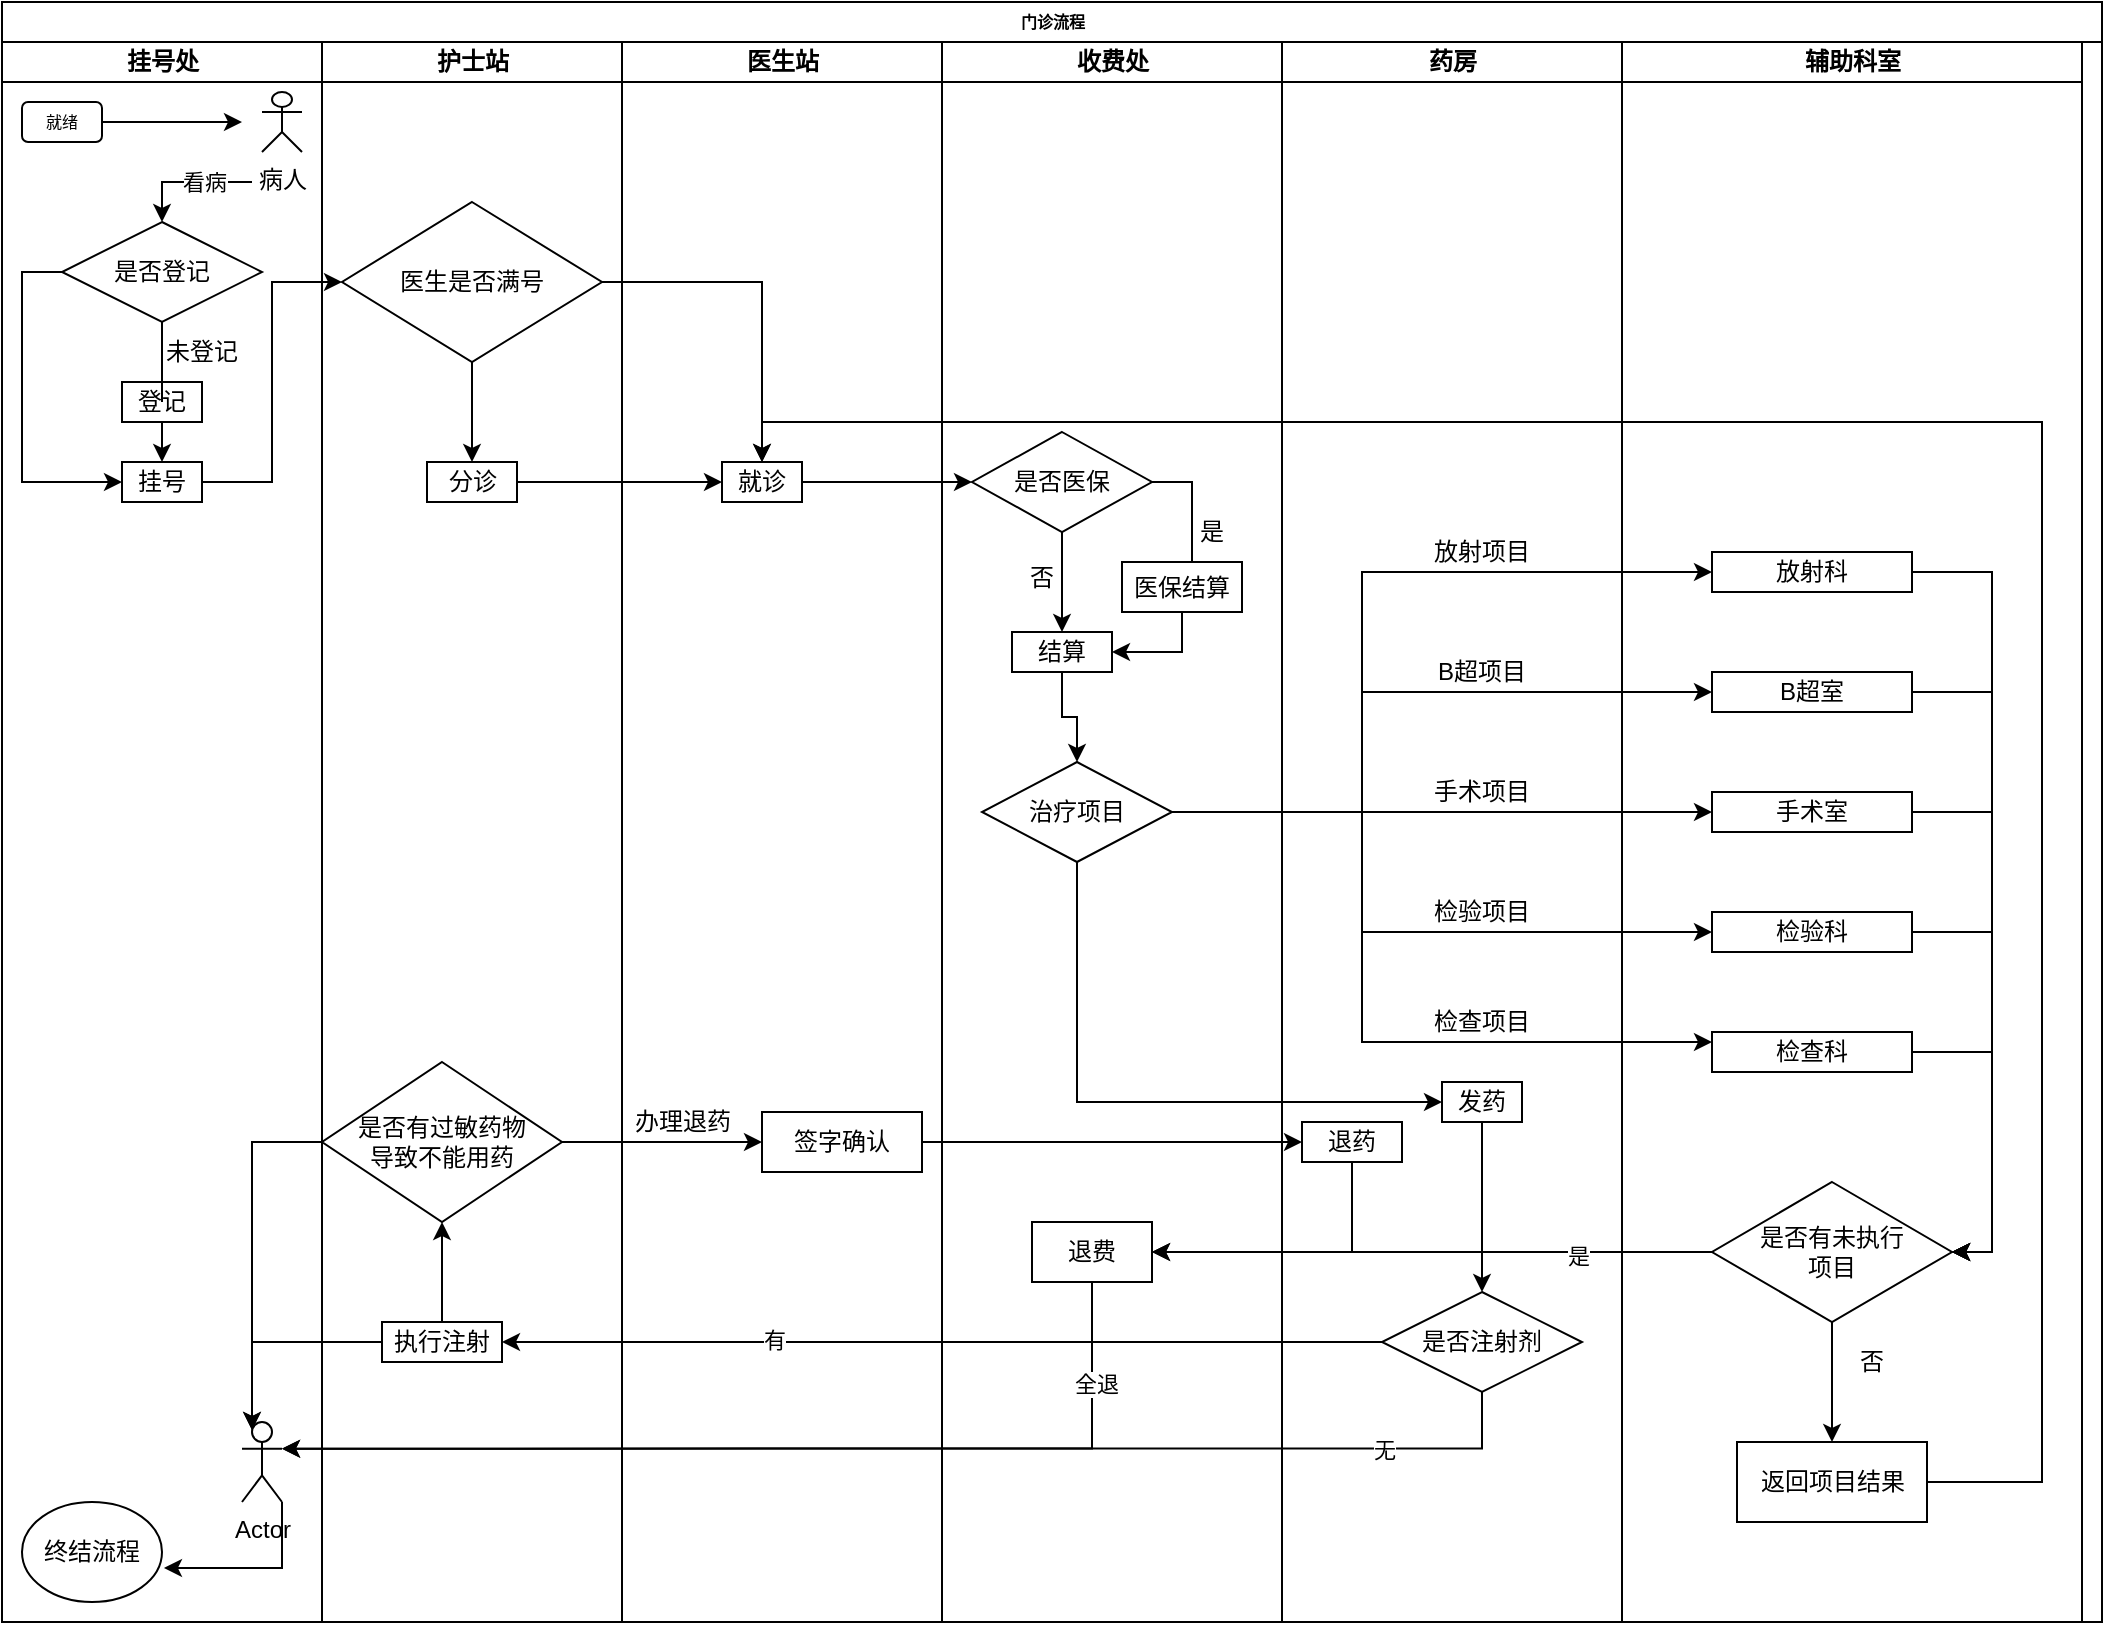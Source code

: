 <mxfile version="16.4.11" type="github">
  <diagram name="门诊流程" id="74e2e168-ea6b-b213-b513-2b3c1d86103e">
    <mxGraphModel dx="1102" dy="693" grid="1" gridSize="10" guides="1" tooltips="1" connect="1" arrows="0" fold="1" page="1" pageScale="1" pageWidth="1100" pageHeight="850" background="none" math="0" shadow="0">
      <root>
        <mxCell id="0" />
        <mxCell id="1" parent="0" />
        <mxCell id="77e6c97f196da883-1" value="门诊流程" style="swimlane;html=1;childLayout=stackLayout;startSize=20;rounded=0;shadow=0;labelBackgroundColor=none;strokeWidth=1;fontFamily=Verdana;fontSize=8;align=center;" parent="1" vertex="1">
          <mxGeometry x="20" y="40" width="1050" height="810" as="geometry" />
        </mxCell>
        <mxCell id="77e6c97f196da883-2" value="挂号处" style="swimlane;html=1;startSize=20;" parent="77e6c97f196da883-1" vertex="1">
          <mxGeometry y="20" width="160" height="790" as="geometry" />
        </mxCell>
        <mxCell id="77e6c97f196da883-8" value="就绪" style="rounded=1;whiteSpace=wrap;html=1;shadow=0;labelBackgroundColor=none;strokeWidth=1;fontFamily=Verdana;fontSize=8;align=center;" parent="77e6c97f196da883-2" vertex="1">
          <mxGeometry x="10" y="30" width="40" height="20" as="geometry" />
        </mxCell>
        <mxCell id="UglWNj6WMgh7vFzN11DF-1" value="病人&lt;br&gt;" style="shape=umlActor;verticalLabelPosition=bottom;verticalAlign=top;html=1;outlineConnect=0;" parent="77e6c97f196da883-2" vertex="1">
          <mxGeometry x="130" y="25" width="20" height="30" as="geometry" />
        </mxCell>
        <mxCell id="UglWNj6WMgh7vFzN11DF-4" value="" style="endArrow=classic;html=1;rounded=0;exitX=1;exitY=0.5;exitDx=0;exitDy=0;" parent="77e6c97f196da883-2" source="77e6c97f196da883-8" edge="1">
          <mxGeometry width="50" height="50" relative="1" as="geometry">
            <mxPoint x="55" y="40" as="sourcePoint" />
            <mxPoint x="120" y="40" as="targetPoint" />
          </mxGeometry>
        </mxCell>
        <mxCell id="UglWNj6WMgh7vFzN11DF-18" style="edgeStyle=orthogonalEdgeStyle;rounded=0;orthogonalLoop=1;jettySize=auto;html=1;exitX=0.5;exitY=1;exitDx=0;exitDy=0;entryX=0.5;entryY=0;entryDx=0;entryDy=0;startArrow=none;" parent="77e6c97f196da883-2" target="UglWNj6WMgh7vFzN11DF-15" edge="1">
          <mxGeometry relative="1" as="geometry">
            <mxPoint x="80" y="175" as="sourcePoint" />
          </mxGeometry>
        </mxCell>
        <mxCell id="UglWNj6WMgh7vFzN11DF-25" style="edgeStyle=orthogonalEdgeStyle;rounded=0;orthogonalLoop=1;jettySize=auto;html=1;exitX=0;exitY=0.5;exitDx=0;exitDy=0;entryX=0;entryY=0.5;entryDx=0;entryDy=0;" parent="77e6c97f196da883-2" source="UglWNj6WMgh7vFzN11DF-11" target="UglWNj6WMgh7vFzN11DF-23" edge="1">
          <mxGeometry relative="1" as="geometry" />
        </mxCell>
        <mxCell id="UglWNj6WMgh7vFzN11DF-11" value="是否登记" style="rhombus;whiteSpace=wrap;html=1;" parent="77e6c97f196da883-2" vertex="1">
          <mxGeometry x="30" y="90" width="100" height="50" as="geometry" />
        </mxCell>
        <mxCell id="UglWNj6WMgh7vFzN11DF-13" value="" style="endArrow=classic;html=1;rounded=0;entryX=0.5;entryY=0;entryDx=0;entryDy=0;" parent="77e6c97f196da883-2" target="UglWNj6WMgh7vFzN11DF-11" edge="1">
          <mxGeometry relative="1" as="geometry">
            <mxPoint x="125" y="70" as="sourcePoint" />
            <mxPoint x="60" y="90" as="targetPoint" />
            <Array as="points">
              <mxPoint x="80" y="70" />
            </Array>
          </mxGeometry>
        </mxCell>
        <mxCell id="UglWNj6WMgh7vFzN11DF-14" value="看病" style="edgeLabel;resizable=0;html=1;align=center;verticalAlign=middle;" parent="UglWNj6WMgh7vFzN11DF-13" connectable="0" vertex="1">
          <mxGeometry relative="1" as="geometry">
            <mxPoint x="8" as="offset" />
          </mxGeometry>
        </mxCell>
        <mxCell id="UglWNj6WMgh7vFzN11DF-24" style="edgeStyle=orthogonalEdgeStyle;rounded=0;orthogonalLoop=1;jettySize=auto;html=1;exitX=0.5;exitY=1;exitDx=0;exitDy=0;entryX=0.5;entryY=0;entryDx=0;entryDy=0;" parent="77e6c97f196da883-2" source="UglWNj6WMgh7vFzN11DF-15" target="UglWNj6WMgh7vFzN11DF-23" edge="1">
          <mxGeometry relative="1" as="geometry" />
        </mxCell>
        <mxCell id="UglWNj6WMgh7vFzN11DF-15" value="登记" style="rounded=0;whiteSpace=wrap;html=1;" parent="77e6c97f196da883-2" vertex="1">
          <mxGeometry x="60" y="170" width="40" height="20" as="geometry" />
        </mxCell>
        <mxCell id="UglWNj6WMgh7vFzN11DF-20" value="" style="edgeStyle=orthogonalEdgeStyle;rounded=0;orthogonalLoop=1;jettySize=auto;html=1;exitX=0.5;exitY=1;exitDx=0;exitDy=0;endArrow=none;" parent="77e6c97f196da883-2" source="UglWNj6WMgh7vFzN11DF-11" edge="1">
          <mxGeometry relative="1" as="geometry">
            <mxPoint x="150" y="210" as="sourcePoint" />
            <mxPoint x="80" y="180" as="targetPoint" />
          </mxGeometry>
        </mxCell>
        <mxCell id="UglWNj6WMgh7vFzN11DF-21" value="未登记" style="text;html=1;strokeColor=none;fillColor=none;align=center;verticalAlign=middle;whiteSpace=wrap;rounded=0;" parent="77e6c97f196da883-2" vertex="1">
          <mxGeometry x="70" y="150" width="60" height="10" as="geometry" />
        </mxCell>
        <mxCell id="UglWNj6WMgh7vFzN11DF-23" value="挂号" style="rounded=0;whiteSpace=wrap;html=1;" parent="77e6c97f196da883-2" vertex="1">
          <mxGeometry x="60" y="210" width="40" height="20" as="geometry" />
        </mxCell>
        <mxCell id="g6Ao_kR4iJN2bcO8BJTg-80" style="edgeStyle=orthogonalEdgeStyle;rounded=0;orthogonalLoop=1;jettySize=auto;html=1;exitX=1;exitY=1;exitDx=0;exitDy=0;exitPerimeter=0;entryX=1.014;entryY=0.66;entryDx=0;entryDy=0;entryPerimeter=0;" edge="1" parent="77e6c97f196da883-2" source="g6Ao_kR4iJN2bcO8BJTg-77" target="g6Ao_kR4iJN2bcO8BJTg-78">
          <mxGeometry relative="1" as="geometry" />
        </mxCell>
        <mxCell id="g6Ao_kR4iJN2bcO8BJTg-77" value="Actor" style="shape=umlActor;verticalLabelPosition=bottom;verticalAlign=top;html=1;outlineConnect=0;" vertex="1" parent="77e6c97f196da883-2">
          <mxGeometry x="120" y="690" width="20" height="40" as="geometry" />
        </mxCell>
        <mxCell id="g6Ao_kR4iJN2bcO8BJTg-78" value="终结流程" style="ellipse;whiteSpace=wrap;html=1;" vertex="1" parent="77e6c97f196da883-2">
          <mxGeometry x="10" y="730" width="70" height="50" as="geometry" />
        </mxCell>
        <mxCell id="77e6c97f196da883-3" value="护士站" style="swimlane;html=1;startSize=20;" parent="77e6c97f196da883-1" vertex="1">
          <mxGeometry x="160" y="20" width="150" height="790" as="geometry" />
        </mxCell>
        <mxCell id="g6Ao_kR4iJN2bcO8BJTg-4" style="edgeStyle=orthogonalEdgeStyle;rounded=0;orthogonalLoop=1;jettySize=auto;html=1;exitX=0.5;exitY=1;exitDx=0;exitDy=0;entryX=0.5;entryY=0;entryDx=0;entryDy=0;" edge="1" parent="77e6c97f196da883-3" source="g6Ao_kR4iJN2bcO8BJTg-1" target="g6Ao_kR4iJN2bcO8BJTg-3">
          <mxGeometry relative="1" as="geometry" />
        </mxCell>
        <mxCell id="g6Ao_kR4iJN2bcO8BJTg-1" value="医生是否满号" style="rhombus;whiteSpace=wrap;html=1;" vertex="1" parent="77e6c97f196da883-3">
          <mxGeometry x="10" y="80" width="130" height="80" as="geometry" />
        </mxCell>
        <mxCell id="g6Ao_kR4iJN2bcO8BJTg-3" value="分诊" style="rounded=0;whiteSpace=wrap;html=1;" vertex="1" parent="77e6c97f196da883-3">
          <mxGeometry x="52.5" y="210" width="45" height="20" as="geometry" />
        </mxCell>
        <mxCell id="g6Ao_kR4iJN2bcO8BJTg-71" value="是否有过敏药物&lt;br&gt;导致不能用药" style="rhombus;whiteSpace=wrap;html=1;" vertex="1" parent="77e6c97f196da883-3">
          <mxGeometry y="510" width="120" height="80" as="geometry" />
        </mxCell>
        <mxCell id="g6Ao_kR4iJN2bcO8BJTg-76" style="edgeStyle=orthogonalEdgeStyle;rounded=0;orthogonalLoop=1;jettySize=auto;html=1;exitX=0.5;exitY=0;exitDx=0;exitDy=0;entryX=0.5;entryY=1;entryDx=0;entryDy=0;" edge="1" parent="77e6c97f196da883-3" source="g6Ao_kR4iJN2bcO8BJTg-74" target="g6Ao_kR4iJN2bcO8BJTg-71">
          <mxGeometry relative="1" as="geometry" />
        </mxCell>
        <mxCell id="g6Ao_kR4iJN2bcO8BJTg-74" value="执行注射" style="whiteSpace=wrap;html=1;" vertex="1" parent="77e6c97f196da883-3">
          <mxGeometry x="30" y="640" width="60" height="20" as="geometry" />
        </mxCell>
        <mxCell id="77e6c97f196da883-4" value="医生站" style="swimlane;html=1;startSize=20;" parent="77e6c97f196da883-1" vertex="1">
          <mxGeometry x="310" y="20" width="160" height="790" as="geometry" />
        </mxCell>
        <mxCell id="g6Ao_kR4iJN2bcO8BJTg-5" value="就诊" style="rounded=0;whiteSpace=wrap;html=1;" vertex="1" parent="77e6c97f196da883-4">
          <mxGeometry x="50" y="210" width="40" height="20" as="geometry" />
        </mxCell>
        <mxCell id="g6Ao_kR4iJN2bcO8BJTg-69" value="签字确认" style="whiteSpace=wrap;html=1;" vertex="1" parent="77e6c97f196da883-4">
          <mxGeometry x="70" y="535" width="80" height="30" as="geometry" />
        </mxCell>
        <mxCell id="g6Ao_kR4iJN2bcO8BJTg-73" value="办理退药" style="text;html=1;align=center;verticalAlign=middle;resizable=0;points=[];autosize=1;strokeColor=none;fillColor=none;" vertex="1" parent="77e6c97f196da883-4">
          <mxGeometry y="530" width="60" height="20" as="geometry" />
        </mxCell>
        <mxCell id="77e6c97f196da883-5" value="收费处" style="swimlane;html=1;startSize=20;" parent="77e6c97f196da883-1" vertex="1">
          <mxGeometry x="470" y="20" width="170" height="790" as="geometry" />
        </mxCell>
        <mxCell id="g6Ao_kR4iJN2bcO8BJTg-12" style="edgeStyle=orthogonalEdgeStyle;rounded=0;orthogonalLoop=1;jettySize=auto;html=1;exitX=1;exitY=0.5;exitDx=0;exitDy=0;" edge="1" parent="77e6c97f196da883-5" source="g6Ao_kR4iJN2bcO8BJTg-8" target="g6Ao_kR4iJN2bcO8BJTg-10">
          <mxGeometry relative="1" as="geometry" />
        </mxCell>
        <mxCell id="g6Ao_kR4iJN2bcO8BJTg-16" style="edgeStyle=orthogonalEdgeStyle;rounded=0;orthogonalLoop=1;jettySize=auto;html=1;exitX=0.5;exitY=1;exitDx=0;exitDy=0;entryX=0.5;entryY=0;entryDx=0;entryDy=0;" edge="1" parent="77e6c97f196da883-5" source="g6Ao_kR4iJN2bcO8BJTg-8" target="g6Ao_kR4iJN2bcO8BJTg-11">
          <mxGeometry relative="1" as="geometry" />
        </mxCell>
        <mxCell id="g6Ao_kR4iJN2bcO8BJTg-8" value="是否医保" style="rhombus;whiteSpace=wrap;html=1;" vertex="1" parent="77e6c97f196da883-5">
          <mxGeometry x="15" y="195" width="90" height="50" as="geometry" />
        </mxCell>
        <mxCell id="g6Ao_kR4iJN2bcO8BJTg-13" style="edgeStyle=orthogonalEdgeStyle;rounded=0;orthogonalLoop=1;jettySize=auto;html=1;exitX=0.5;exitY=1;exitDx=0;exitDy=0;entryX=1;entryY=0.5;entryDx=0;entryDy=0;" edge="1" parent="77e6c97f196da883-5" source="g6Ao_kR4iJN2bcO8BJTg-10" target="g6Ao_kR4iJN2bcO8BJTg-11">
          <mxGeometry relative="1" as="geometry" />
        </mxCell>
        <mxCell id="g6Ao_kR4iJN2bcO8BJTg-10" value="医保结算" style="rounded=0;whiteSpace=wrap;html=1;" vertex="1" parent="77e6c97f196da883-5">
          <mxGeometry x="90" y="260" width="60" height="25" as="geometry" />
        </mxCell>
        <mxCell id="g6Ao_kR4iJN2bcO8BJTg-23" style="edgeStyle=orthogonalEdgeStyle;rounded=0;orthogonalLoop=1;jettySize=auto;html=1;exitX=0.5;exitY=1;exitDx=0;exitDy=0;entryX=0.5;entryY=0;entryDx=0;entryDy=0;" edge="1" parent="77e6c97f196da883-5" source="g6Ao_kR4iJN2bcO8BJTg-11" target="g6Ao_kR4iJN2bcO8BJTg-22">
          <mxGeometry relative="1" as="geometry" />
        </mxCell>
        <mxCell id="g6Ao_kR4iJN2bcO8BJTg-11" value="结算" style="whiteSpace=wrap;html=1;" vertex="1" parent="77e6c97f196da883-5">
          <mxGeometry x="35" y="295" width="50" height="20" as="geometry" />
        </mxCell>
        <mxCell id="g6Ao_kR4iJN2bcO8BJTg-17" value="是" style="text;html=1;strokeColor=none;fillColor=none;align=center;verticalAlign=middle;whiteSpace=wrap;rounded=0;" vertex="1" parent="77e6c97f196da883-5">
          <mxGeometry x="105" y="230" width="60" height="30" as="geometry" />
        </mxCell>
        <mxCell id="g6Ao_kR4iJN2bcO8BJTg-21" value="否" style="text;html=1;strokeColor=none;fillColor=none;align=center;verticalAlign=middle;whiteSpace=wrap;rounded=0;" vertex="1" parent="77e6c97f196da883-5">
          <mxGeometry x="35" y="260" width="30" height="15" as="geometry" />
        </mxCell>
        <mxCell id="g6Ao_kR4iJN2bcO8BJTg-22" value="治疗项目" style="rhombus;whiteSpace=wrap;html=1;" vertex="1" parent="77e6c97f196da883-5">
          <mxGeometry x="20" y="360" width="95" height="50" as="geometry" />
        </mxCell>
        <mxCell id="g6Ao_kR4iJN2bcO8BJTg-66" value="退费" style="whiteSpace=wrap;html=1;" vertex="1" parent="77e6c97f196da883-5">
          <mxGeometry x="45" y="590" width="60" height="30" as="geometry" />
        </mxCell>
        <mxCell id="77e6c97f196da883-6" value="药房" style="swimlane;html=1;startSize=20;" parent="77e6c97f196da883-1" vertex="1">
          <mxGeometry x="640" y="20" width="170" height="790" as="geometry" />
        </mxCell>
        <mxCell id="g6Ao_kR4iJN2bcO8BJTg-38" value="放射项目" style="text;html=1;strokeColor=none;fillColor=none;align=center;verticalAlign=middle;whiteSpace=wrap;rounded=0;" vertex="1" parent="77e6c97f196da883-6">
          <mxGeometry x="60" y="245" width="80" height="20" as="geometry" />
        </mxCell>
        <mxCell id="g6Ao_kR4iJN2bcO8BJTg-39" value="B超项目" style="text;html=1;strokeColor=none;fillColor=none;align=center;verticalAlign=middle;whiteSpace=wrap;rounded=0;" vertex="1" parent="77e6c97f196da883-6">
          <mxGeometry x="60" y="305" width="80" height="20" as="geometry" />
        </mxCell>
        <mxCell id="g6Ao_kR4iJN2bcO8BJTg-40" value="手术项目" style="text;html=1;strokeColor=none;fillColor=none;align=center;verticalAlign=middle;whiteSpace=wrap;rounded=0;" vertex="1" parent="77e6c97f196da883-6">
          <mxGeometry x="60" y="365" width="80" height="20" as="geometry" />
        </mxCell>
        <mxCell id="g6Ao_kR4iJN2bcO8BJTg-41" value="检验项目" style="text;html=1;strokeColor=none;fillColor=none;align=center;verticalAlign=middle;whiteSpace=wrap;rounded=0;" vertex="1" parent="77e6c97f196da883-6">
          <mxGeometry x="60" y="425" width="80" height="20" as="geometry" />
        </mxCell>
        <mxCell id="g6Ao_kR4iJN2bcO8BJTg-42" value="检查项目" style="text;html=1;strokeColor=none;fillColor=none;align=center;verticalAlign=middle;whiteSpace=wrap;rounded=0;" vertex="1" parent="77e6c97f196da883-6">
          <mxGeometry x="60" y="480" width="80" height="20" as="geometry" />
        </mxCell>
        <mxCell id="g6Ao_kR4iJN2bcO8BJTg-52" style="edgeStyle=orthogonalEdgeStyle;rounded=0;orthogonalLoop=1;jettySize=auto;html=1;exitX=0.5;exitY=1;exitDx=0;exitDy=0;entryX=0.5;entryY=0;entryDx=0;entryDy=0;" edge="1" parent="77e6c97f196da883-6" source="g6Ao_kR4iJN2bcO8BJTg-50" target="g6Ao_kR4iJN2bcO8BJTg-51">
          <mxGeometry relative="1" as="geometry" />
        </mxCell>
        <mxCell id="g6Ao_kR4iJN2bcO8BJTg-50" value="发药" style="whiteSpace=wrap;html=1;" vertex="1" parent="77e6c97f196da883-6">
          <mxGeometry x="80" y="520" width="40" height="20" as="geometry" />
        </mxCell>
        <mxCell id="g6Ao_kR4iJN2bcO8BJTg-51" value="是否注射剂" style="rhombus;whiteSpace=wrap;html=1;" vertex="1" parent="77e6c97f196da883-6">
          <mxGeometry x="50" y="625" width="100" height="50" as="geometry" />
        </mxCell>
        <mxCell id="g6Ao_kR4iJN2bcO8BJTg-64" value="退药" style="whiteSpace=wrap;html=1;" vertex="1" parent="77e6c97f196da883-6">
          <mxGeometry x="10" y="540" width="50" height="20" as="geometry" />
        </mxCell>
        <mxCell id="77e6c97f196da883-7" value="辅助科室" style="swimlane;html=1;startSize=20;" parent="77e6c97f196da883-1" vertex="1">
          <mxGeometry x="810" y="20" width="230" height="790" as="geometry" />
        </mxCell>
        <mxCell id="g6Ao_kR4iJN2bcO8BJTg-57" style="edgeStyle=orthogonalEdgeStyle;rounded=0;orthogonalLoop=1;jettySize=auto;html=1;exitX=1;exitY=0.5;exitDx=0;exitDy=0;entryX=1;entryY=0.5;entryDx=0;entryDy=0;" edge="1" parent="77e6c97f196da883-7" source="g6Ao_kR4iJN2bcO8BJTg-24" target="g6Ao_kR4iJN2bcO8BJTg-54">
          <mxGeometry relative="1" as="geometry" />
        </mxCell>
        <mxCell id="g6Ao_kR4iJN2bcO8BJTg-24" value="B超室" style="whiteSpace=wrap;html=1;" vertex="1" parent="77e6c97f196da883-7">
          <mxGeometry x="45" y="315" width="100" height="20" as="geometry" />
        </mxCell>
        <mxCell id="g6Ao_kR4iJN2bcO8BJTg-59" style="edgeStyle=orthogonalEdgeStyle;rounded=0;orthogonalLoop=1;jettySize=auto;html=1;exitX=1;exitY=0.5;exitDx=0;exitDy=0;entryX=1;entryY=0.5;entryDx=0;entryDy=0;" edge="1" parent="77e6c97f196da883-7" source="g6Ao_kR4iJN2bcO8BJTg-27" target="g6Ao_kR4iJN2bcO8BJTg-54">
          <mxGeometry relative="1" as="geometry" />
        </mxCell>
        <mxCell id="g6Ao_kR4iJN2bcO8BJTg-27" value="手术室" style="whiteSpace=wrap;html=1;" vertex="1" parent="77e6c97f196da883-7">
          <mxGeometry x="45" y="375" width="100" height="20" as="geometry" />
        </mxCell>
        <mxCell id="g6Ao_kR4iJN2bcO8BJTg-60" style="edgeStyle=orthogonalEdgeStyle;rounded=0;orthogonalLoop=1;jettySize=auto;html=1;exitX=1;exitY=0.5;exitDx=0;exitDy=0;entryX=1;entryY=0.5;entryDx=0;entryDy=0;" edge="1" parent="77e6c97f196da883-7" source="g6Ao_kR4iJN2bcO8BJTg-28" target="g6Ao_kR4iJN2bcO8BJTg-54">
          <mxGeometry relative="1" as="geometry" />
        </mxCell>
        <mxCell id="g6Ao_kR4iJN2bcO8BJTg-28" value="检验科" style="whiteSpace=wrap;html=1;" vertex="1" parent="77e6c97f196da883-7">
          <mxGeometry x="45" y="435" width="100" height="20" as="geometry" />
        </mxCell>
        <mxCell id="g6Ao_kR4iJN2bcO8BJTg-61" style="edgeStyle=orthogonalEdgeStyle;rounded=0;orthogonalLoop=1;jettySize=auto;html=1;exitX=1;exitY=0.5;exitDx=0;exitDy=0;entryX=1;entryY=0.5;entryDx=0;entryDy=0;" edge="1" parent="77e6c97f196da883-7" source="g6Ao_kR4iJN2bcO8BJTg-30" target="g6Ao_kR4iJN2bcO8BJTg-54">
          <mxGeometry relative="1" as="geometry" />
        </mxCell>
        <mxCell id="g6Ao_kR4iJN2bcO8BJTg-30" value="检查科" style="whiteSpace=wrap;html=1;" vertex="1" parent="77e6c97f196da883-7">
          <mxGeometry x="45" y="495" width="100" height="20" as="geometry" />
        </mxCell>
        <mxCell id="g6Ao_kR4iJN2bcO8BJTg-56" style="edgeStyle=orthogonalEdgeStyle;rounded=0;orthogonalLoop=1;jettySize=auto;html=1;exitX=1;exitY=0.5;exitDx=0;exitDy=0;entryX=1;entryY=0.5;entryDx=0;entryDy=0;" edge="1" parent="77e6c97f196da883-7" source="g6Ao_kR4iJN2bcO8BJTg-29" target="g6Ao_kR4iJN2bcO8BJTg-54">
          <mxGeometry relative="1" as="geometry" />
        </mxCell>
        <mxCell id="g6Ao_kR4iJN2bcO8BJTg-29" value="放射科" style="whiteSpace=wrap;html=1;" vertex="1" parent="77e6c97f196da883-7">
          <mxGeometry x="45" y="255" width="100" height="20" as="geometry" />
        </mxCell>
        <mxCell id="g6Ao_kR4iJN2bcO8BJTg-31" style="edgeStyle=orthogonalEdgeStyle;rounded=0;orthogonalLoop=1;jettySize=auto;html=1;exitX=0.5;exitY=1;exitDx=0;exitDy=0;" edge="1" parent="77e6c97f196da883-7" source="g6Ao_kR4iJN2bcO8BJTg-24" target="g6Ao_kR4iJN2bcO8BJTg-24">
          <mxGeometry relative="1" as="geometry" />
        </mxCell>
        <mxCell id="g6Ao_kR4iJN2bcO8BJTg-94" style="edgeStyle=orthogonalEdgeStyle;rounded=0;orthogonalLoop=1;jettySize=auto;html=1;exitX=0.5;exitY=1;exitDx=0;exitDy=0;" edge="1" parent="77e6c97f196da883-7" source="g6Ao_kR4iJN2bcO8BJTg-54" target="g6Ao_kR4iJN2bcO8BJTg-62">
          <mxGeometry relative="1" as="geometry" />
        </mxCell>
        <mxCell id="g6Ao_kR4iJN2bcO8BJTg-54" value="是否有未执行&lt;br&gt;项目" style="rhombus;whiteSpace=wrap;html=1;" vertex="1" parent="77e6c97f196da883-7">
          <mxGeometry x="45" y="570" width="120" height="70" as="geometry" />
        </mxCell>
        <mxCell id="g6Ao_kR4iJN2bcO8BJTg-62" value="返回项目结果" style="whiteSpace=wrap;html=1;" vertex="1" parent="77e6c97f196da883-7">
          <mxGeometry x="57.5" y="700" width="95" height="40" as="geometry" />
        </mxCell>
        <mxCell id="g6Ao_kR4iJN2bcO8BJTg-98" value="否" style="text;html=1;strokeColor=none;fillColor=none;align=center;verticalAlign=middle;whiteSpace=wrap;rounded=0;" vertex="1" parent="77e6c97f196da883-7">
          <mxGeometry x="104.5" y="650" width="40" height="20" as="geometry" />
        </mxCell>
        <mxCell id="g6Ao_kR4iJN2bcO8BJTg-2" style="edgeStyle=orthogonalEdgeStyle;rounded=0;orthogonalLoop=1;jettySize=auto;html=1;exitX=1;exitY=0.5;exitDx=0;exitDy=0;entryX=0;entryY=0.5;entryDx=0;entryDy=0;" edge="1" parent="77e6c97f196da883-1" source="UglWNj6WMgh7vFzN11DF-23" target="g6Ao_kR4iJN2bcO8BJTg-1">
          <mxGeometry relative="1" as="geometry" />
        </mxCell>
        <mxCell id="g6Ao_kR4iJN2bcO8BJTg-6" style="edgeStyle=orthogonalEdgeStyle;rounded=0;orthogonalLoop=1;jettySize=auto;html=1;exitX=1;exitY=0.5;exitDx=0;exitDy=0;entryX=0.5;entryY=0;entryDx=0;entryDy=0;" edge="1" parent="77e6c97f196da883-1" source="g6Ao_kR4iJN2bcO8BJTg-1" target="g6Ao_kR4iJN2bcO8BJTg-5">
          <mxGeometry relative="1" as="geometry" />
        </mxCell>
        <mxCell id="g6Ao_kR4iJN2bcO8BJTg-7" style="edgeStyle=orthogonalEdgeStyle;rounded=0;orthogonalLoop=1;jettySize=auto;html=1;exitX=1;exitY=0.5;exitDx=0;exitDy=0;entryX=0;entryY=0.5;entryDx=0;entryDy=0;" edge="1" parent="77e6c97f196da883-1" source="g6Ao_kR4iJN2bcO8BJTg-3" target="g6Ao_kR4iJN2bcO8BJTg-5">
          <mxGeometry relative="1" as="geometry" />
        </mxCell>
        <mxCell id="g6Ao_kR4iJN2bcO8BJTg-43" style="edgeStyle=orthogonalEdgeStyle;rounded=0;orthogonalLoop=1;jettySize=auto;html=1;exitX=1;exitY=0.5;exitDx=0;exitDy=0;" edge="1" parent="77e6c97f196da883-1" source="g6Ao_kR4iJN2bcO8BJTg-5" target="g6Ao_kR4iJN2bcO8BJTg-8">
          <mxGeometry relative="1" as="geometry" />
        </mxCell>
        <mxCell id="g6Ao_kR4iJN2bcO8BJTg-44" style="edgeStyle=orthogonalEdgeStyle;rounded=0;orthogonalLoop=1;jettySize=auto;html=1;exitX=1;exitY=0.5;exitDx=0;exitDy=0;" edge="1" parent="77e6c97f196da883-1" source="g6Ao_kR4iJN2bcO8BJTg-22" target="g6Ao_kR4iJN2bcO8BJTg-27">
          <mxGeometry relative="1" as="geometry">
            <Array as="points">
              <mxPoint x="690" y="405" />
              <mxPoint x="690" y="405" />
            </Array>
          </mxGeometry>
        </mxCell>
        <mxCell id="g6Ao_kR4iJN2bcO8BJTg-45" style="edgeStyle=orthogonalEdgeStyle;rounded=0;orthogonalLoop=1;jettySize=auto;html=1;exitX=1;exitY=0.5;exitDx=0;exitDy=0;entryX=0;entryY=0.5;entryDx=0;entryDy=0;" edge="1" parent="77e6c97f196da883-1" source="g6Ao_kR4iJN2bcO8BJTg-22" target="g6Ao_kR4iJN2bcO8BJTg-24">
          <mxGeometry relative="1" as="geometry">
            <Array as="points">
              <mxPoint x="680" y="405" />
              <mxPoint x="680" y="345" />
            </Array>
          </mxGeometry>
        </mxCell>
        <mxCell id="g6Ao_kR4iJN2bcO8BJTg-46" style="edgeStyle=orthogonalEdgeStyle;rounded=0;orthogonalLoop=1;jettySize=auto;html=1;exitX=1;exitY=0.5;exitDx=0;exitDy=0;entryX=0;entryY=0.5;entryDx=0;entryDy=0;" edge="1" parent="77e6c97f196da883-1" source="g6Ao_kR4iJN2bcO8BJTg-22" target="g6Ao_kR4iJN2bcO8BJTg-28">
          <mxGeometry relative="1" as="geometry">
            <Array as="points">
              <mxPoint x="680" y="405" />
              <mxPoint x="680" y="465" />
            </Array>
          </mxGeometry>
        </mxCell>
        <mxCell id="g6Ao_kR4iJN2bcO8BJTg-47" style="edgeStyle=orthogonalEdgeStyle;rounded=0;orthogonalLoop=1;jettySize=auto;html=1;exitX=1;exitY=0.5;exitDx=0;exitDy=0;entryX=0;entryY=0.25;entryDx=0;entryDy=0;" edge="1" parent="77e6c97f196da883-1" source="g6Ao_kR4iJN2bcO8BJTg-22" target="g6Ao_kR4iJN2bcO8BJTg-30">
          <mxGeometry relative="1" as="geometry">
            <Array as="points">
              <mxPoint x="680" y="405" />
              <mxPoint x="680" y="520" />
            </Array>
          </mxGeometry>
        </mxCell>
        <mxCell id="g6Ao_kR4iJN2bcO8BJTg-48" style="edgeStyle=orthogonalEdgeStyle;rounded=0;orthogonalLoop=1;jettySize=auto;html=1;exitX=1;exitY=0.5;exitDx=0;exitDy=0;entryX=0;entryY=0.5;entryDx=0;entryDy=0;" edge="1" parent="77e6c97f196da883-1" source="g6Ao_kR4iJN2bcO8BJTg-22" target="g6Ao_kR4iJN2bcO8BJTg-29">
          <mxGeometry relative="1" as="geometry">
            <Array as="points">
              <mxPoint x="680" y="405" />
              <mxPoint x="680" y="285" />
            </Array>
          </mxGeometry>
        </mxCell>
        <mxCell id="g6Ao_kR4iJN2bcO8BJTg-53" style="edgeStyle=orthogonalEdgeStyle;rounded=0;orthogonalLoop=1;jettySize=auto;html=1;exitX=0.5;exitY=1;exitDx=0;exitDy=0;entryX=0;entryY=0.5;entryDx=0;entryDy=0;" edge="1" parent="77e6c97f196da883-1" source="g6Ao_kR4iJN2bcO8BJTg-22" target="g6Ao_kR4iJN2bcO8BJTg-50">
          <mxGeometry relative="1" as="geometry" />
        </mxCell>
        <mxCell id="g6Ao_kR4iJN2bcO8BJTg-67" style="edgeStyle=orthogonalEdgeStyle;rounded=0;orthogonalLoop=1;jettySize=auto;html=1;exitX=0;exitY=0.5;exitDx=0;exitDy=0;entryX=1;entryY=0.5;entryDx=0;entryDy=0;" edge="1" parent="77e6c97f196da883-1" source="g6Ao_kR4iJN2bcO8BJTg-54" target="g6Ao_kR4iJN2bcO8BJTg-66">
          <mxGeometry relative="1" as="geometry" />
        </mxCell>
        <mxCell id="g6Ao_kR4iJN2bcO8BJTg-92" value="是" style="edgeLabel;html=1;align=center;verticalAlign=middle;resizable=0;points=[];" vertex="1" connectable="0" parent="g6Ao_kR4iJN2bcO8BJTg-67">
          <mxGeometry x="-0.307" y="2" relative="1" as="geometry">
            <mxPoint x="30" as="offset" />
          </mxGeometry>
        </mxCell>
        <mxCell id="g6Ao_kR4iJN2bcO8BJTg-68" style="edgeStyle=orthogonalEdgeStyle;rounded=0;orthogonalLoop=1;jettySize=auto;html=1;exitX=0.5;exitY=1;exitDx=0;exitDy=0;entryX=1;entryY=0.5;entryDx=0;entryDy=0;" edge="1" parent="77e6c97f196da883-1" source="g6Ao_kR4iJN2bcO8BJTg-64" target="g6Ao_kR4iJN2bcO8BJTg-66">
          <mxGeometry relative="1" as="geometry" />
        </mxCell>
        <mxCell id="g6Ao_kR4iJN2bcO8BJTg-70" style="edgeStyle=orthogonalEdgeStyle;rounded=0;orthogonalLoop=1;jettySize=auto;html=1;exitX=1;exitY=0.5;exitDx=0;exitDy=0;entryX=0;entryY=0.5;entryDx=0;entryDy=0;" edge="1" parent="77e6c97f196da883-1" source="g6Ao_kR4iJN2bcO8BJTg-69" target="g6Ao_kR4iJN2bcO8BJTg-64">
          <mxGeometry relative="1" as="geometry" />
        </mxCell>
        <mxCell id="g6Ao_kR4iJN2bcO8BJTg-72" style="edgeStyle=orthogonalEdgeStyle;rounded=0;orthogonalLoop=1;jettySize=auto;html=1;exitX=1;exitY=0.5;exitDx=0;exitDy=0;entryX=0;entryY=0.5;entryDx=0;entryDy=0;" edge="1" parent="77e6c97f196da883-1" source="g6Ao_kR4iJN2bcO8BJTg-71" target="g6Ao_kR4iJN2bcO8BJTg-69">
          <mxGeometry relative="1" as="geometry" />
        </mxCell>
        <mxCell id="g6Ao_kR4iJN2bcO8BJTg-75" style="edgeStyle=orthogonalEdgeStyle;rounded=0;orthogonalLoop=1;jettySize=auto;html=1;exitX=0;exitY=0.5;exitDx=0;exitDy=0;entryX=1;entryY=0.5;entryDx=0;entryDy=0;" edge="1" parent="77e6c97f196da883-1" source="g6Ao_kR4iJN2bcO8BJTg-51" target="g6Ao_kR4iJN2bcO8BJTg-74">
          <mxGeometry relative="1" as="geometry" />
        </mxCell>
        <mxCell id="g6Ao_kR4iJN2bcO8BJTg-91" value="有" style="edgeLabel;html=1;align=center;verticalAlign=middle;resizable=0;points=[];" vertex="1" connectable="0" parent="g6Ao_kR4iJN2bcO8BJTg-75">
          <mxGeometry x="0.382" y="-1" relative="1" as="geometry">
            <mxPoint as="offset" />
          </mxGeometry>
        </mxCell>
        <mxCell id="g6Ao_kR4iJN2bcO8BJTg-81" style="edgeStyle=orthogonalEdgeStyle;rounded=0;orthogonalLoop=1;jettySize=auto;html=1;exitX=0;exitY=0.5;exitDx=0;exitDy=0;entryX=0.25;entryY=0.1;entryDx=0;entryDy=0;entryPerimeter=0;" edge="1" parent="77e6c97f196da883-1" source="g6Ao_kR4iJN2bcO8BJTg-74" target="g6Ao_kR4iJN2bcO8BJTg-77">
          <mxGeometry relative="1" as="geometry" />
        </mxCell>
        <mxCell id="g6Ao_kR4iJN2bcO8BJTg-82" style="edgeStyle=orthogonalEdgeStyle;rounded=0;orthogonalLoop=1;jettySize=auto;html=1;exitX=0;exitY=0.5;exitDx=0;exitDy=0;entryX=0.25;entryY=0.1;entryDx=0;entryDy=0;entryPerimeter=0;" edge="1" parent="77e6c97f196da883-1" source="g6Ao_kR4iJN2bcO8BJTg-71" target="g6Ao_kR4iJN2bcO8BJTg-77">
          <mxGeometry relative="1" as="geometry" />
        </mxCell>
        <mxCell id="g6Ao_kR4iJN2bcO8BJTg-86" style="edgeStyle=orthogonalEdgeStyle;rounded=0;orthogonalLoop=1;jettySize=auto;html=1;exitX=0.5;exitY=1;exitDx=0;exitDy=0;entryX=1;entryY=0.333;entryDx=0;entryDy=0;entryPerimeter=0;" edge="1" parent="77e6c97f196da883-1" source="g6Ao_kR4iJN2bcO8BJTg-66" target="g6Ao_kR4iJN2bcO8BJTg-77">
          <mxGeometry relative="1" as="geometry" />
        </mxCell>
        <mxCell id="g6Ao_kR4iJN2bcO8BJTg-89" value="全退" style="edgeLabel;html=1;align=center;verticalAlign=middle;resizable=0;points=[];" vertex="1" connectable="0" parent="g6Ao_kR4iJN2bcO8BJTg-86">
          <mxGeometry x="-0.791" y="2" relative="1" as="geometry">
            <mxPoint as="offset" />
          </mxGeometry>
        </mxCell>
        <mxCell id="g6Ao_kR4iJN2bcO8BJTg-88" style="edgeStyle=orthogonalEdgeStyle;rounded=0;orthogonalLoop=1;jettySize=auto;html=1;exitX=0.5;exitY=1;exitDx=0;exitDy=0;entryX=1;entryY=0.333;entryDx=0;entryDy=0;entryPerimeter=0;" edge="1" parent="77e6c97f196da883-1" source="g6Ao_kR4iJN2bcO8BJTg-51" target="g6Ao_kR4iJN2bcO8BJTg-77">
          <mxGeometry relative="1" as="geometry" />
        </mxCell>
        <mxCell id="g6Ao_kR4iJN2bcO8BJTg-90" value="无" style="edgeLabel;html=1;align=center;verticalAlign=middle;resizable=0;points=[];" vertex="1" connectable="0" parent="g6Ao_kR4iJN2bcO8BJTg-88">
          <mxGeometry x="-0.754" relative="1" as="geometry">
            <mxPoint as="offset" />
          </mxGeometry>
        </mxCell>
        <mxCell id="g6Ao_kR4iJN2bcO8BJTg-93" style="edgeStyle=orthogonalEdgeStyle;rounded=0;orthogonalLoop=1;jettySize=auto;html=1;exitX=1;exitY=0.5;exitDx=0;exitDy=0;entryX=0.5;entryY=0;entryDx=0;entryDy=0;" edge="1" parent="77e6c97f196da883-1" source="g6Ao_kR4iJN2bcO8BJTg-62" target="g6Ao_kR4iJN2bcO8BJTg-5">
          <mxGeometry relative="1" as="geometry">
            <Array as="points">
              <mxPoint x="1020" y="740" />
              <mxPoint x="1020" y="210" />
              <mxPoint x="380" y="210" />
            </Array>
          </mxGeometry>
        </mxCell>
      </root>
    </mxGraphModel>
  </diagram>
</mxfile>
